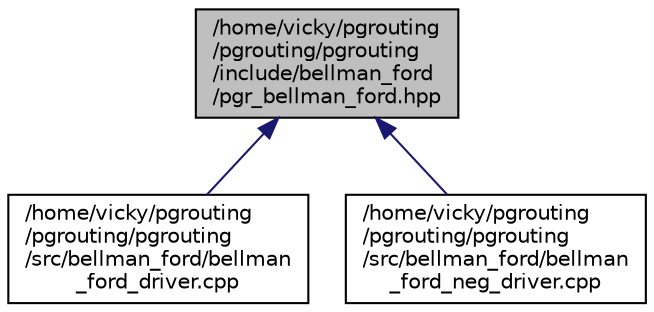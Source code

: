 digraph "/home/vicky/pgrouting/pgrouting/pgrouting/include/bellman_ford/pgr_bellman_ford.hpp"
{
  edge [fontname="Helvetica",fontsize="10",labelfontname="Helvetica",labelfontsize="10"];
  node [fontname="Helvetica",fontsize="10",shape=record];
  Node1 [label="/home/vicky/pgrouting\l/pgrouting/pgrouting\l/include/bellman_ford\l/pgr_bellman_ford.hpp",height=0.2,width=0.4,color="black", fillcolor="grey75", style="filled", fontcolor="black"];
  Node1 -> Node2 [dir="back",color="midnightblue",fontsize="10",style="solid",fontname="Helvetica"];
  Node2 [label="/home/vicky/pgrouting\l/pgrouting/pgrouting\l/src/bellman_ford/bellman\l_ford_driver.cpp",height=0.2,width=0.4,color="black", fillcolor="white", style="filled",URL="$bellman__ford__driver_8cpp.html"];
  Node1 -> Node3 [dir="back",color="midnightblue",fontsize="10",style="solid",fontname="Helvetica"];
  Node3 [label="/home/vicky/pgrouting\l/pgrouting/pgrouting\l/src/bellman_ford/bellman\l_ford_neg_driver.cpp",height=0.2,width=0.4,color="black", fillcolor="white", style="filled",URL="$bellman__ford__neg__driver_8cpp.html"];
}
